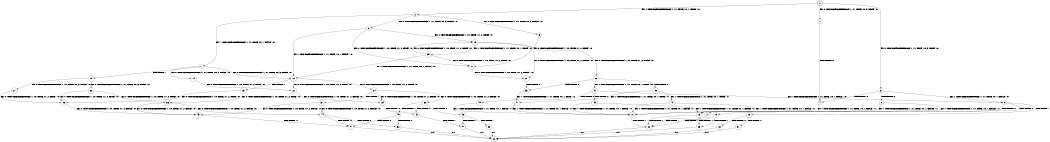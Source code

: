 digraph BCG {
size = "7, 10.5";
center = TRUE;
node [shape = circle];
0 [peripheries = 2];
0 -> 1 [label = "EX !0 !ATOMIC_EXCH_BRANCH (1, +1, TRUE, +0, 3, TRUE) !:0:"];
0 -> 2 [label = "EX !1 !ATOMIC_EXCH_BRANCH (1, +1, TRUE, +0, 1, TRUE) !:0:"];
0 -> 3 [label = "EX !0 !ATOMIC_EXCH_BRANCH (1, +1, TRUE, +0, 3, TRUE) !:0:"];
1 -> 4 [label = "TERMINATE !0"];
2 -> 5 [label = "EX !0 !ATOMIC_EXCH_BRANCH (1, +1, TRUE, +0, 3, FALSE) !:0:"];
2 -> 6 [label = "EX !0 !ATOMIC_EXCH_BRANCH (1, +1, TRUE, +0, 3, FALSE) !:0:"];
2 -> 7 [label = "EX !1 !ATOMIC_EXCH_BRANCH (1, +1, TRUE, +0, 1, FALSE) !:0:"];
3 -> 4 [label = "TERMINATE !0"];
3 -> 8 [label = "TERMINATE !0"];
3 -> 9 [label = "EX !1 !ATOMIC_EXCH_BRANCH (1, +1, TRUE, +0, 1, FALSE) !:0:"];
4 -> 10 [label = "EX !1 !ATOMIC_EXCH_BRANCH (1, +1, TRUE, +0, 1, FALSE) !:1:"];
5 -> 11 [label = "EX !0 !ATOMIC_EXCH_BRANCH (1, +0, TRUE, +1, 2, TRUE) !:0:"];
6 -> 11 [label = "EX !0 !ATOMIC_EXCH_BRANCH (1, +0, TRUE, +1, 2, TRUE) !:0:"];
6 -> 12 [label = "EX !1 !ATOMIC_EXCH_BRANCH (1, +1, TRUE, +0, 1, FALSE) !:0:"];
6 -> 13 [label = "EX !0 !ATOMIC_EXCH_BRANCH (1, +0, TRUE, +1, 2, TRUE) !:0:"];
7 -> 14 [label = "EX !0 !ATOMIC_EXCH_BRANCH (1, +1, TRUE, +0, 3, FALSE) !:0:"];
7 -> 15 [label = "TERMINATE !1"];
7 -> 12 [label = "EX !0 !ATOMIC_EXCH_BRANCH (1, +1, TRUE, +0, 3, FALSE) !:0:"];
8 -> 10 [label = "EX !1 !ATOMIC_EXCH_BRANCH (1, +1, TRUE, +0, 1, FALSE) !:1:"];
8 -> 16 [label = "EX !1 !ATOMIC_EXCH_BRANCH (1, +1, TRUE, +0, 1, FALSE) !:1:"];
9 -> 17 [label = "TERMINATE !0"];
9 -> 18 [label = "TERMINATE !1"];
9 -> 19 [label = "TERMINATE !0"];
10 -> 20 [label = "TERMINATE !1"];
11 -> 21 [label = "EX !0 !ATOMIC_EXCH_BRANCH (1, +0, TRUE, +1, 2, FALSE) !:0:"];
12 -> 22 [label = "EX !0 !ATOMIC_EXCH_BRANCH (1, +0, TRUE, +1, 2, TRUE) !:0:"];
12 -> 23 [label = "TERMINATE !1"];
12 -> 24 [label = "EX !0 !ATOMIC_EXCH_BRANCH (1, +0, TRUE, +1, 2, TRUE) !:0:"];
13 -> 21 [label = "EX !0 !ATOMIC_EXCH_BRANCH (1, +0, TRUE, +1, 2, FALSE) !:0:"];
13 -> 25 [label = "EX !1 !ATOMIC_EXCH_BRANCH (1, +1, TRUE, +0, 1, TRUE) !:0:"];
13 -> 26 [label = "EX !0 !ATOMIC_EXCH_BRANCH (1, +0, TRUE, +1, 2, FALSE) !:0:"];
14 -> 22 [label = "EX !0 !ATOMIC_EXCH_BRANCH (1, +0, TRUE, +1, 2, TRUE) !:0:"];
15 -> 27 [label = "EX !0 !ATOMIC_EXCH_BRANCH (1, +1, TRUE, +0, 3, FALSE) !:0:"];
15 -> 28 [label = "EX !0 !ATOMIC_EXCH_BRANCH (1, +1, TRUE, +0, 3, FALSE) !:0:"];
16 -> 20 [label = "TERMINATE !1"];
16 -> 29 [label = "TERMINATE !1"];
17 -> 20 [label = "TERMINATE !1"];
18 -> 30 [label = "TERMINATE !0"];
18 -> 31 [label = "TERMINATE !0"];
19 -> 20 [label = "TERMINATE !1"];
19 -> 29 [label = "TERMINATE !1"];
20 -> 32 [label = "exit"];
21 -> 33 [label = "TERMINATE !0"];
22 -> 34 [label = "EX !0 !ATOMIC_EXCH_BRANCH (1, +0, TRUE, +1, 2, FALSE) !:0:"];
23 -> 35 [label = "EX !0 !ATOMIC_EXCH_BRANCH (1, +0, TRUE, +1, 2, TRUE) !:0:"];
23 -> 36 [label = "EX !0 !ATOMIC_EXCH_BRANCH (1, +0, TRUE, +1, 2, TRUE) !:0:"];
24 -> 34 [label = "EX !0 !ATOMIC_EXCH_BRANCH (1, +0, TRUE, +1, 2, FALSE) !:0:"];
24 -> 37 [label = "TERMINATE !1"];
24 -> 38 [label = "EX !0 !ATOMIC_EXCH_BRANCH (1, +0, TRUE, +1, 2, FALSE) !:0:"];
25 -> 11 [label = "EX !0 !ATOMIC_EXCH_BRANCH (1, +0, TRUE, +1, 2, TRUE) !:0:"];
25 -> 12 [label = "EX !1 !ATOMIC_EXCH_BRANCH (1, +1, TRUE, +0, 1, FALSE) !:0:"];
25 -> 13 [label = "EX !0 !ATOMIC_EXCH_BRANCH (1, +0, TRUE, +1, 2, TRUE) !:0:"];
26 -> 33 [label = "TERMINATE !0"];
26 -> 39 [label = "TERMINATE !0"];
26 -> 40 [label = "EX !1 !ATOMIC_EXCH_BRANCH (1, +1, TRUE, +0, 1, TRUE) !:0:"];
27 -> 35 [label = "EX !0 !ATOMIC_EXCH_BRANCH (1, +0, TRUE, +1, 2, TRUE) !:0:"];
28 -> 35 [label = "EX !0 !ATOMIC_EXCH_BRANCH (1, +0, TRUE, +1, 2, TRUE) !:0:"];
28 -> 36 [label = "EX !0 !ATOMIC_EXCH_BRANCH (1, +0, TRUE, +1, 2, TRUE) !:0:"];
29 -> 32 [label = "exit"];
30 -> 32 [label = "exit"];
31 -> 32 [label = "exit"];
33 -> 41 [label = "EX !1 !ATOMIC_EXCH_BRANCH (1, +1, TRUE, +0, 1, TRUE) !:1:"];
34 -> 42 [label = "TERMINATE !0"];
35 -> 43 [label = "EX !0 !ATOMIC_EXCH_BRANCH (1, +0, TRUE, +1, 2, FALSE) !:0:"];
36 -> 43 [label = "EX !0 !ATOMIC_EXCH_BRANCH (1, +0, TRUE, +1, 2, FALSE) !:0:"];
36 -> 44 [label = "EX !0 !ATOMIC_EXCH_BRANCH (1, +0, TRUE, +1, 2, FALSE) !:0:"];
37 -> 43 [label = "EX !0 !ATOMIC_EXCH_BRANCH (1, +0, TRUE, +1, 2, FALSE) !:0:"];
37 -> 44 [label = "EX !0 !ATOMIC_EXCH_BRANCH (1, +0, TRUE, +1, 2, FALSE) !:0:"];
38 -> 42 [label = "TERMINATE !0"];
38 -> 45 [label = "TERMINATE !1"];
38 -> 46 [label = "TERMINATE !0"];
39 -> 41 [label = "EX !1 !ATOMIC_EXCH_BRANCH (1, +1, TRUE, +0, 1, TRUE) !:1:"];
39 -> 47 [label = "EX !1 !ATOMIC_EXCH_BRANCH (1, +1, TRUE, +0, 1, TRUE) !:1:"];
40 -> 48 [label = "TERMINATE !0"];
40 -> 49 [label = "TERMINATE !0"];
40 -> 9 [label = "EX !1 !ATOMIC_EXCH_BRANCH (1, +1, TRUE, +0, 1, FALSE) !:0:"];
41 -> 10 [label = "EX !1 !ATOMIC_EXCH_BRANCH (1, +1, TRUE, +0, 1, FALSE) !:1:"];
42 -> 50 [label = "TERMINATE !1"];
43 -> 51 [label = "TERMINATE !0"];
44 -> 51 [label = "TERMINATE !0"];
44 -> 52 [label = "TERMINATE !0"];
45 -> 51 [label = "TERMINATE !0"];
45 -> 52 [label = "TERMINATE !0"];
46 -> 50 [label = "TERMINATE !1"];
46 -> 53 [label = "TERMINATE !1"];
47 -> 10 [label = "EX !1 !ATOMIC_EXCH_BRANCH (1, +1, TRUE, +0, 1, FALSE) !:1:"];
47 -> 16 [label = "EX !1 !ATOMIC_EXCH_BRANCH (1, +1, TRUE, +0, 1, FALSE) !:1:"];
48 -> 10 [label = "EX !1 !ATOMIC_EXCH_BRANCH (1, +1, TRUE, +0, 1, FALSE) !:1:"];
49 -> 10 [label = "EX !1 !ATOMIC_EXCH_BRANCH (1, +1, TRUE, +0, 1, FALSE) !:1:"];
49 -> 16 [label = "EX !1 !ATOMIC_EXCH_BRANCH (1, +1, TRUE, +0, 1, FALSE) !:1:"];
50 -> 32 [label = "exit"];
51 -> 32 [label = "exit"];
52 -> 32 [label = "exit"];
53 -> 32 [label = "exit"];
}
